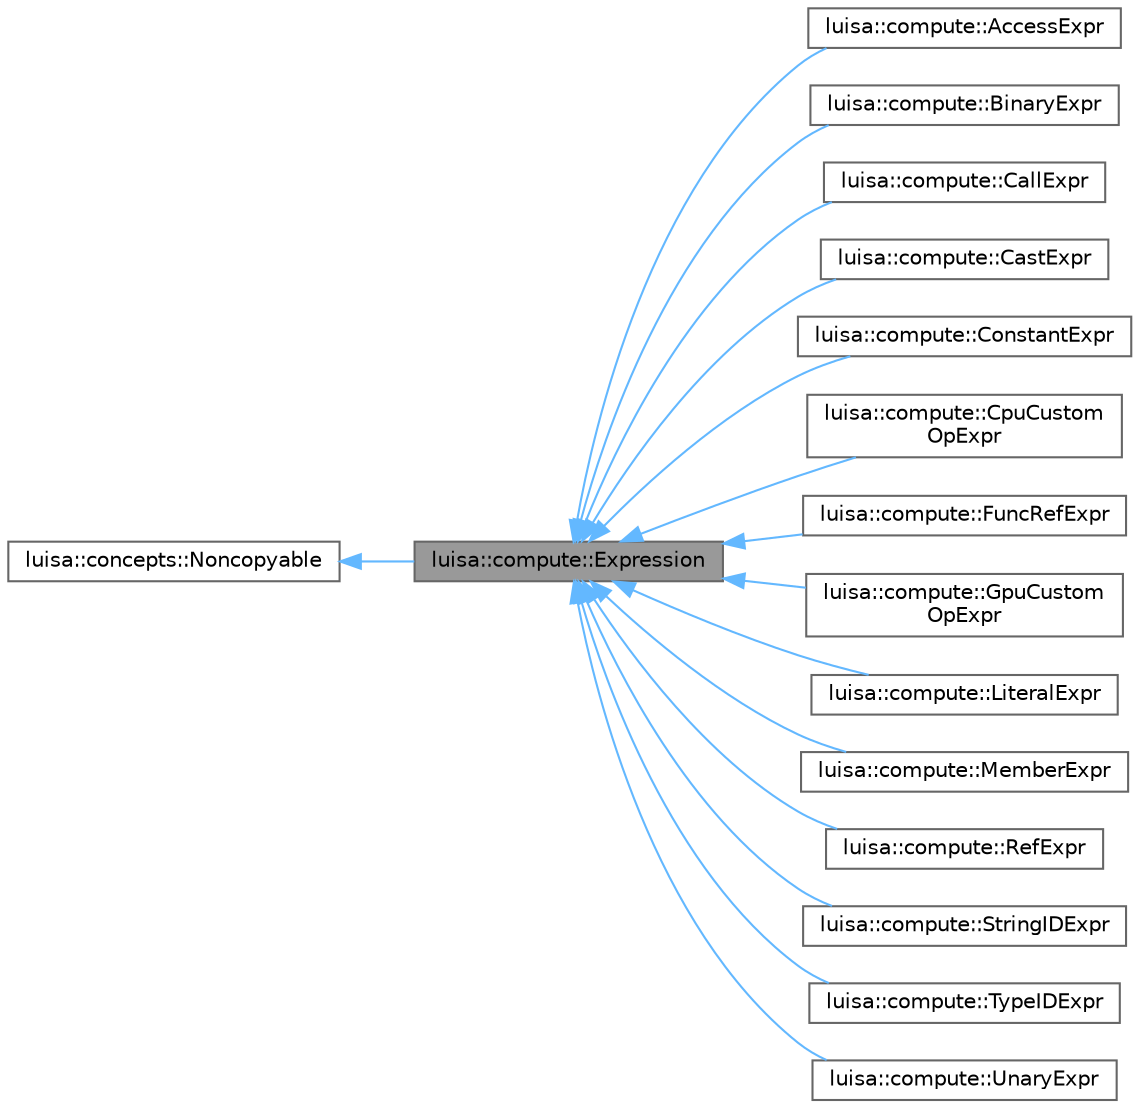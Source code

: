 digraph "luisa::compute::Expression"
{
 // LATEX_PDF_SIZE
  bgcolor="transparent";
  edge [fontname=Helvetica,fontsize=10,labelfontname=Helvetica,labelfontsize=10];
  node [fontname=Helvetica,fontsize=10,shape=box,height=0.2,width=0.4];
  rankdir="LR";
  Node1 [id="Node000001",label="luisa::compute::Expression",height=0.2,width=0.4,color="gray40", fillcolor="grey60", style="filled", fontcolor="black",tooltip="Base expression class"];
  Node2 -> Node1 [id="edge1_Node000001_Node000002",dir="back",color="steelblue1",style="solid",tooltip=" "];
  Node2 [id="Node000002",label="luisa::concepts::Noncopyable",height=0.2,width=0.4,color="gray40", fillcolor="white", style="filled",URL="$structluisa_1_1concepts_1_1_noncopyable.html",tooltip=" "];
  Node1 -> Node3 [id="edge2_Node000001_Node000003",dir="back",color="steelblue1",style="solid",tooltip=" "];
  Node3 [id="Node000003",label="luisa::compute::AccessExpr",height=0.2,width=0.4,color="gray40", fillcolor="white", style="filled",URL="$classluisa_1_1compute_1_1_access_expr.html",tooltip="Access expression"];
  Node1 -> Node4 [id="edge3_Node000001_Node000004",dir="back",color="steelblue1",style="solid",tooltip=" "];
  Node4 [id="Node000004",label="luisa::compute::BinaryExpr",height=0.2,width=0.4,color="gray40", fillcolor="white", style="filled",URL="$classluisa_1_1compute_1_1_binary_expr.html",tooltip="Binary expression"];
  Node1 -> Node5 [id="edge4_Node000001_Node000005",dir="back",color="steelblue1",style="solid",tooltip=" "];
  Node5 [id="Node000005",label="luisa::compute::CallExpr",height=0.2,width=0.4,color="gray40", fillcolor="white", style="filled",URL="$classluisa_1_1compute_1_1_call_expr.html",tooltip="Call expression"];
  Node1 -> Node6 [id="edge5_Node000001_Node000006",dir="back",color="steelblue1",style="solid",tooltip=" "];
  Node6 [id="Node000006",label="luisa::compute::CastExpr",height=0.2,width=0.4,color="gray40", fillcolor="white", style="filled",URL="$classluisa_1_1compute_1_1_cast_expr.html",tooltip="Cast expression"];
  Node1 -> Node7 [id="edge6_Node000001_Node000007",dir="back",color="steelblue1",style="solid",tooltip=" "];
  Node7 [id="Node000007",label="luisa::compute::ConstantExpr",height=0.2,width=0.4,color="gray40", fillcolor="white", style="filled",URL="$classluisa_1_1compute_1_1_constant_expr.html",tooltip="Constant expression"];
  Node1 -> Node8 [id="edge7_Node000001_Node000008",dir="back",color="steelblue1",style="solid",tooltip=" "];
  Node8 [id="Node000008",label="luisa::compute::CpuCustom\lOpExpr",height=0.2,width=0.4,color="gray40", fillcolor="white", style="filled",URL="$classluisa_1_1compute_1_1_cpu_custom_op_expr.html",tooltip=" "];
  Node1 -> Node9 [id="edge8_Node000001_Node000009",dir="back",color="steelblue1",style="solid",tooltip=" "];
  Node9 [id="Node000009",label="luisa::compute::FuncRefExpr",height=0.2,width=0.4,color="gray40", fillcolor="white", style="filled",URL="$classluisa_1_1compute_1_1_func_ref_expr.html",tooltip=" "];
  Node1 -> Node10 [id="edge9_Node000001_Node000010",dir="back",color="steelblue1",style="solid",tooltip=" "];
  Node10 [id="Node000010",label="luisa::compute::GpuCustom\lOpExpr",height=0.2,width=0.4,color="gray40", fillcolor="white", style="filled",URL="$classluisa_1_1compute_1_1_gpu_custom_op_expr.html",tooltip=" "];
  Node1 -> Node11 [id="edge10_Node000001_Node000011",dir="back",color="steelblue1",style="solid",tooltip=" "];
  Node11 [id="Node000011",label="luisa::compute::LiteralExpr",height=0.2,width=0.4,color="gray40", fillcolor="white", style="filled",URL="$classluisa_1_1compute_1_1_literal_expr.html",tooltip=" "];
  Node1 -> Node12 [id="edge11_Node000001_Node000012",dir="back",color="steelblue1",style="solid",tooltip=" "];
  Node12 [id="Node000012",label="luisa::compute::MemberExpr",height=0.2,width=0.4,color="gray40", fillcolor="white", style="filled",URL="$classluisa_1_1compute_1_1_member_expr.html",tooltip="Member expression"];
  Node1 -> Node13 [id="edge12_Node000001_Node000013",dir="back",color="steelblue1",style="solid",tooltip=" "];
  Node13 [id="Node000013",label="luisa::compute::RefExpr",height=0.2,width=0.4,color="gray40", fillcolor="white", style="filled",URL="$classluisa_1_1compute_1_1_ref_expr.html",tooltip="Reference expression"];
  Node1 -> Node14 [id="edge13_Node000001_Node000014",dir="back",color="steelblue1",style="solid",tooltip=" "];
  Node14 [id="Node000014",label="luisa::compute::StringIDExpr",height=0.2,width=0.4,color="gray40", fillcolor="white", style="filled",URL="$classluisa_1_1compute_1_1_string_i_d_expr.html",tooltip=" "];
  Node1 -> Node15 [id="edge14_Node000001_Node000015",dir="back",color="steelblue1",style="solid",tooltip=" "];
  Node15 [id="Node000015",label="luisa::compute::TypeIDExpr",height=0.2,width=0.4,color="gray40", fillcolor="white", style="filled",URL="$classluisa_1_1compute_1_1_type_i_d_expr.html",tooltip=" "];
  Node1 -> Node16 [id="edge15_Node000001_Node000016",dir="back",color="steelblue1",style="solid",tooltip=" "];
  Node16 [id="Node000016",label="luisa::compute::UnaryExpr",height=0.2,width=0.4,color="gray40", fillcolor="white", style="filled",URL="$classluisa_1_1compute_1_1_unary_expr.html",tooltip="Unary expression"];
}
